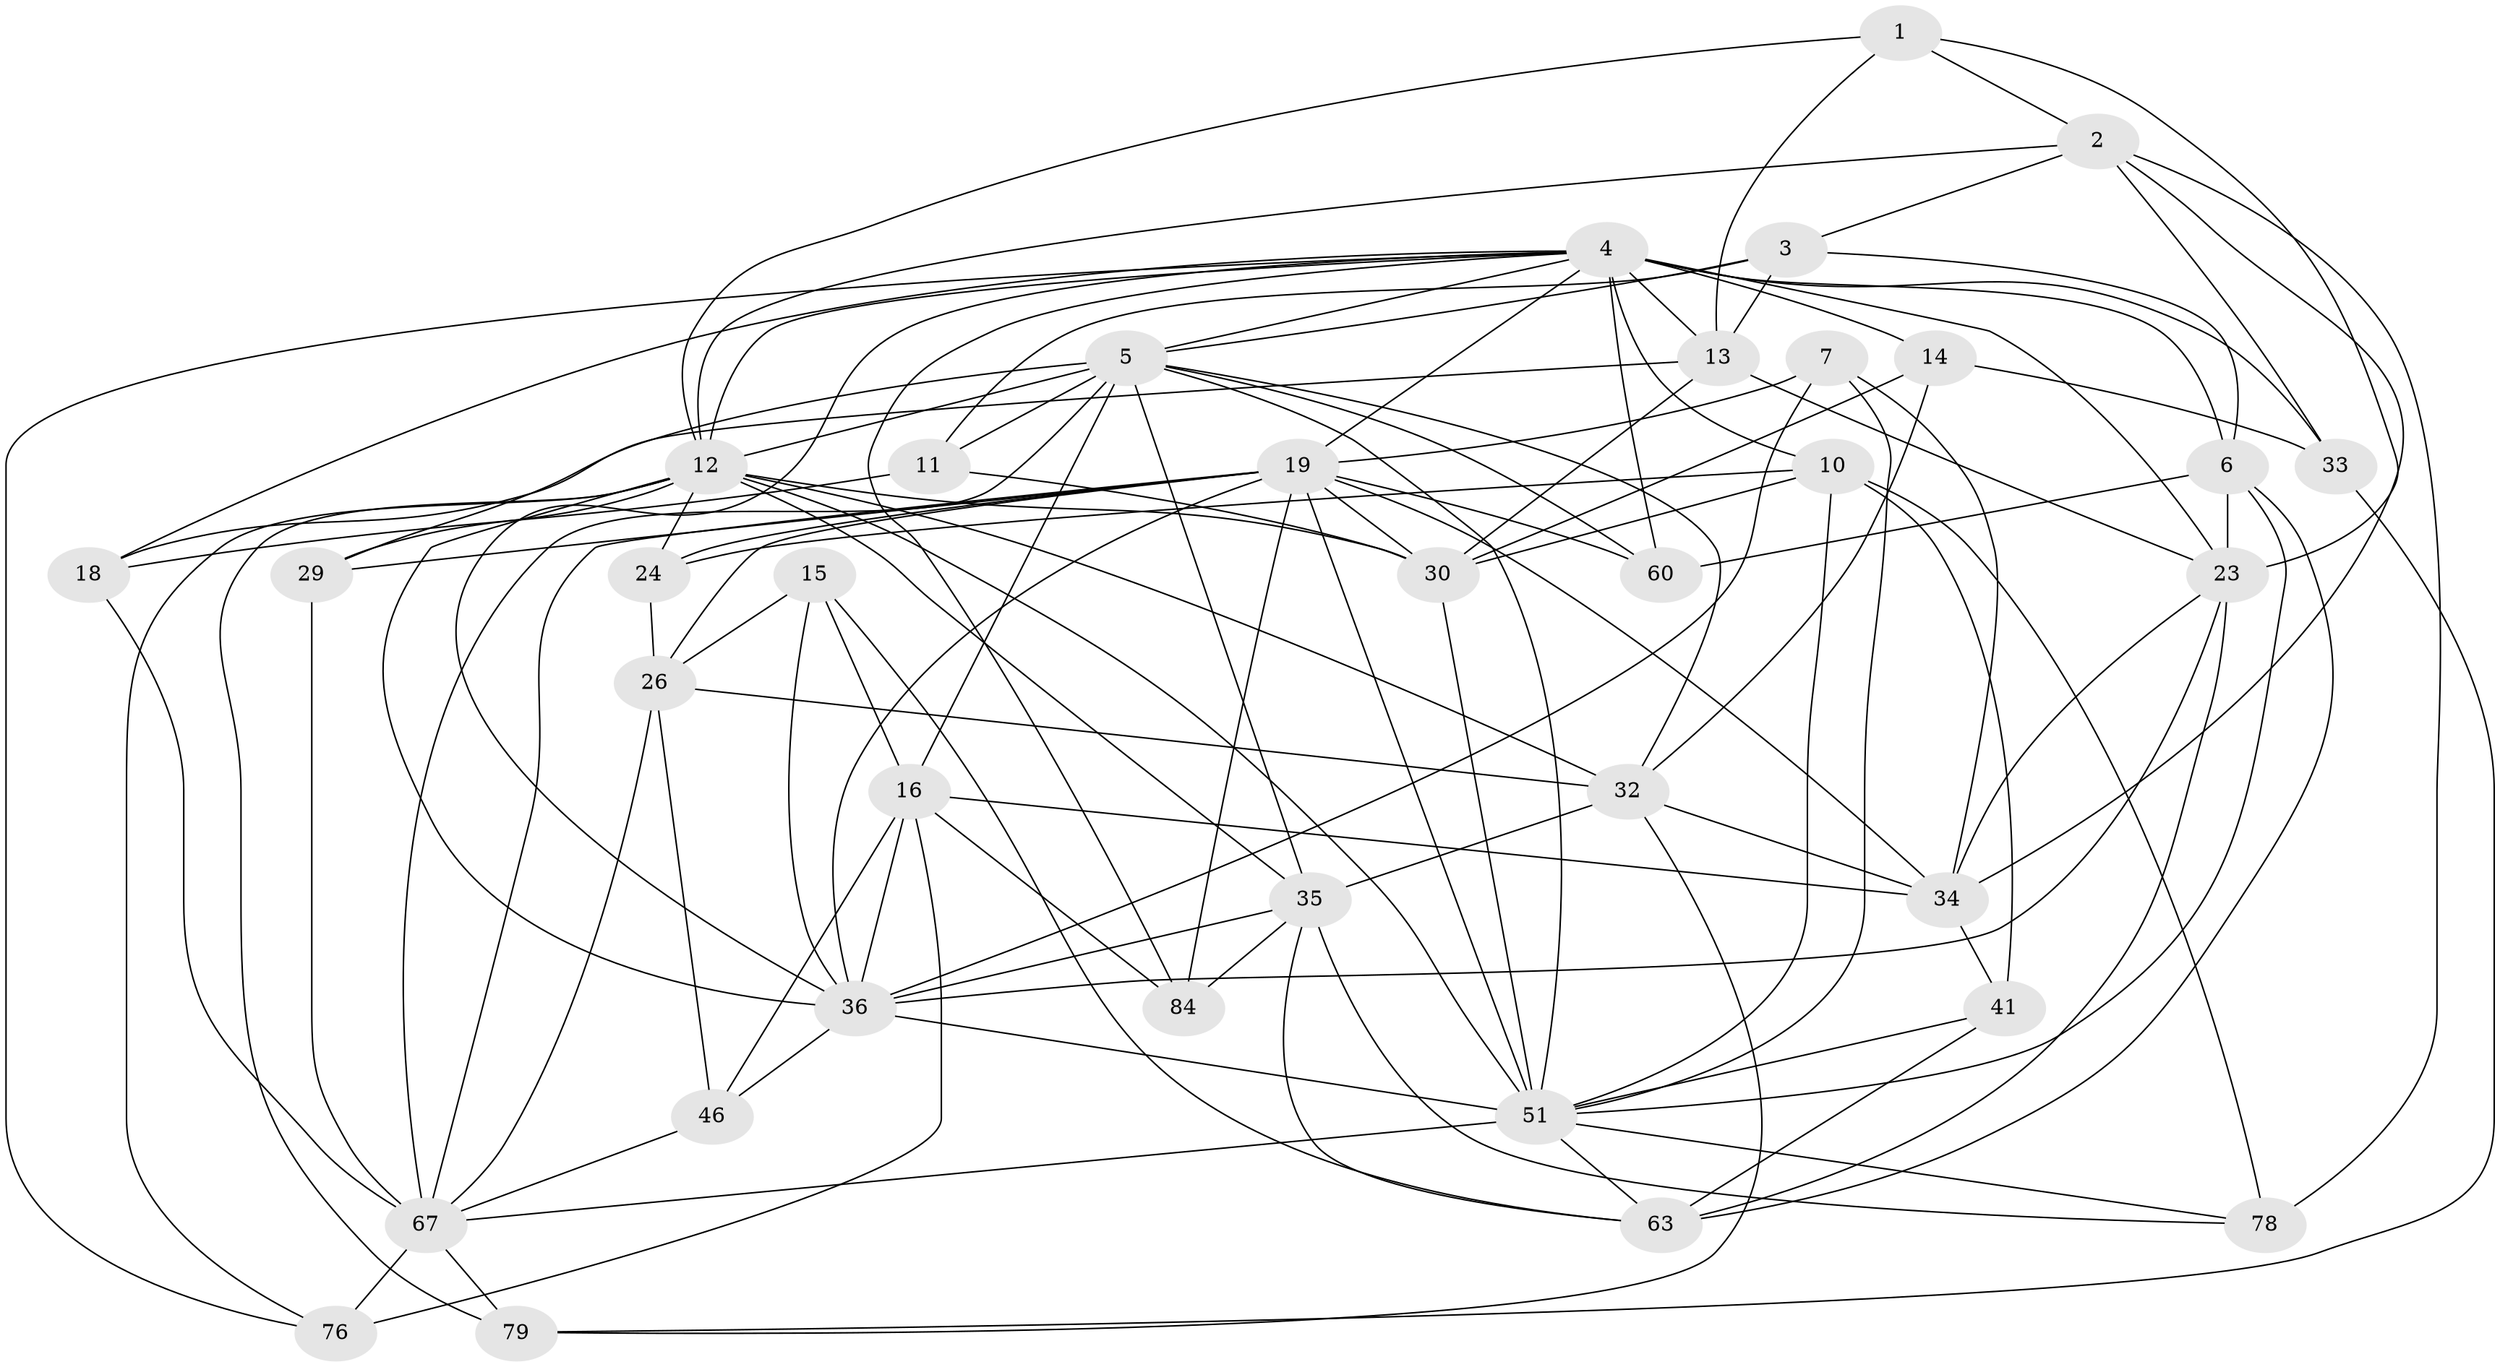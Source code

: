 // original degree distribution, {4: 1.0}
// Generated by graph-tools (version 1.1) at 2025/20/03/04/25 18:20:49]
// undirected, 36 vertices, 114 edges
graph export_dot {
graph [start="1"]
  node [color=gray90,style=filled];
  1;
  2 [super="+52"];
  3 [super="+49"];
  4 [super="+25+27"];
  5 [super="+22+21+9"];
  6 [super="+8"];
  7;
  10 [super="+58"];
  11;
  12 [super="+28+40"];
  13 [super="+57"];
  14 [super="+20"];
  15;
  16 [super="+86+72"];
  18;
  19 [super="+42+31+65"];
  23 [super="+48+77"];
  24;
  26 [super="+37"];
  29;
  30 [super="+45+69"];
  32 [super="+66"];
  33;
  34 [super="+39"];
  35 [super="+90+53+55"];
  36 [super="+56+38"];
  41;
  46;
  51 [super="+68+64"];
  60;
  63 [super="+88"];
  67 [super="+82+73"];
  76;
  78;
  79;
  84;
  1 -- 2;
  1 -- 12;
  1 -- 13;
  1 -- 23;
  2 -- 78;
  2 -- 33;
  2 -- 3;
  2 -- 34;
  2 -- 12;
  3 -- 13;
  3 -- 11;
  3 -- 5 [weight=2];
  3 -- 6;
  4 -- 36;
  4 -- 60;
  4 -- 13;
  4 -- 14 [weight=2];
  4 -- 33;
  4 -- 5;
  4 -- 6;
  4 -- 10;
  4 -- 12;
  4 -- 76;
  4 -- 18;
  4 -- 84;
  4 -- 23 [weight=2];
  4 -- 19;
  5 -- 35;
  5 -- 12 [weight=2];
  5 -- 29;
  5 -- 32;
  5 -- 67 [weight=2];
  5 -- 51;
  5 -- 11;
  5 -- 60;
  5 -- 16;
  6 -- 60;
  6 -- 23;
  6 -- 63;
  6 -- 51;
  7 -- 36;
  7 -- 19;
  7 -- 51;
  7 -- 34;
  10 -- 24;
  10 -- 30;
  10 -- 41;
  10 -- 78;
  10 -- 51;
  11 -- 18;
  11 -- 30;
  12 -- 24;
  12 -- 30;
  12 -- 36;
  12 -- 29;
  12 -- 51;
  12 -- 32;
  12 -- 35;
  12 -- 79;
  12 -- 76;
  13 -- 18;
  13 -- 30;
  13 -- 23;
  14 -- 30 [weight=2];
  14 -- 32;
  14 -- 33;
  15 -- 16;
  15 -- 63;
  15 -- 36;
  15 -- 26;
  16 -- 34 [weight=2];
  16 -- 84;
  16 -- 46;
  16 -- 36;
  16 -- 76;
  18 -- 67;
  19 -- 29;
  19 -- 51 [weight=3];
  19 -- 36;
  19 -- 24;
  19 -- 26;
  19 -- 60;
  19 -- 30;
  19 -- 67;
  19 -- 34;
  19 -- 84;
  23 -- 34;
  23 -- 63;
  23 -- 36;
  24 -- 26;
  26 -- 67;
  26 -- 32;
  26 -- 46;
  29 -- 67;
  30 -- 51;
  32 -- 34;
  32 -- 79;
  32 -- 35 [weight=2];
  33 -- 79;
  34 -- 41;
  35 -- 84;
  35 -- 78;
  35 -- 36;
  35 -- 63;
  36 -- 46;
  36 -- 51;
  41 -- 63;
  41 -- 51;
  46 -- 67;
  51 -- 78;
  51 -- 63;
  51 -- 67;
  67 -- 76;
  67 -- 79;
}
